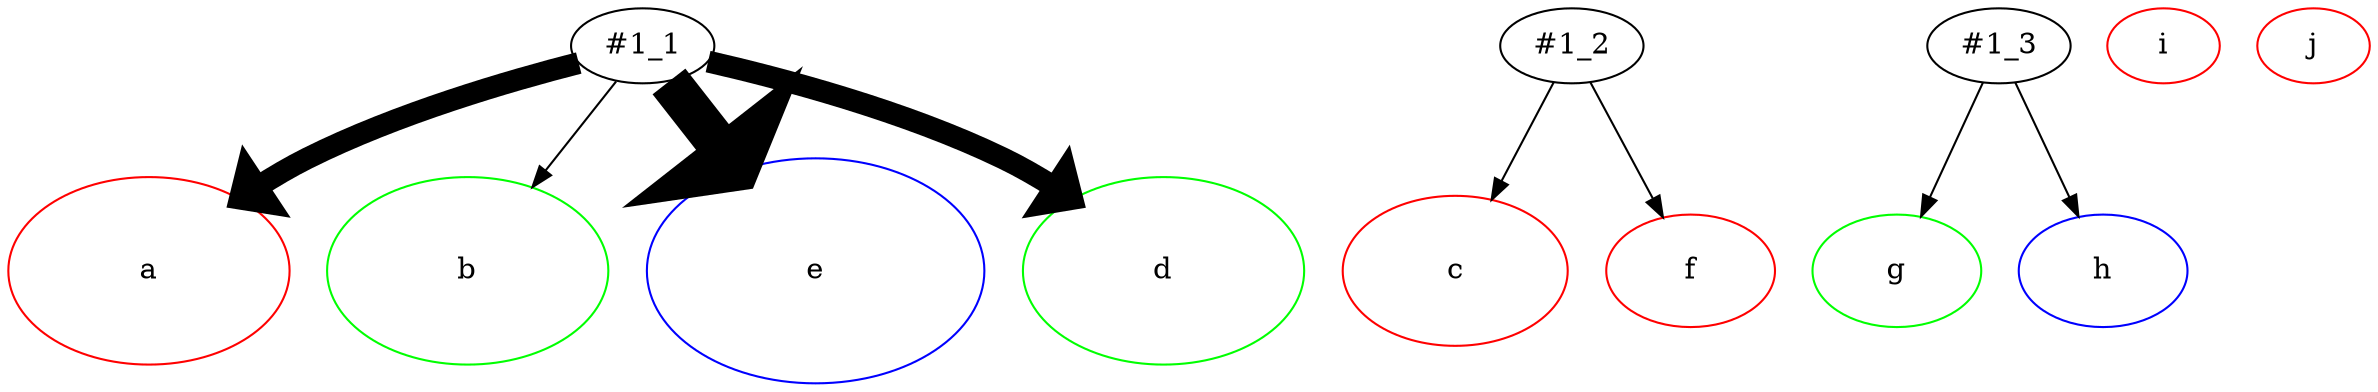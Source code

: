digraph G {
  edge []
n_2 [label="#1_1" style="setlinewidth(1)" ]
n_3 [label="#1_2" style="setlinewidth(1)" ]
n_4 [label="#1_3" style="setlinewidth(1)" ]
n_5 [label="a" height=1.25 width=1.875 color="#FF0000" style="setlinewidth(1)" ]
n_6 [label="b" height=1.25 width=1.875 color="#00FF00" style="setlinewidth(1)" ]
n_7 [label="c" height=1.0 width=1.5 color="#FF0000" style="setlinewidth(1)" ]
n_13 [label="i" height=0.5 width=0.75 color="#FF0000" style="setlinewidth(1)" ]
n_9 [label="e" height=1.5 width=2.25 color="#0000FF" style="setlinewidth(1)" ]
n_10 [label="f" height=0.75 width=1.125 color="#FF0000" style="setlinewidth(1)" ]
n_11 [label="g" height=0.75 width=1.125 color="#00FF00" style="setlinewidth(1)" ]
n_12 [label="h" height=0.75 width=1.125 color="#0000FF" style="setlinewidth(1)" ]
n_8 [label="d" height=1.25 width=1.875 color="#00FF00" style="setlinewidth(1)" ]
n_14 [label="j" height=0.5 width=0.75 color="#FF0000" style="setlinewidth(1)" ]
n_2 -> n_5 [style="setlinewidth(10.5)" ]
n_2 -> n_6 [style="setlinewidth(1)" ]
n_3 -> n_7 [style="setlinewidth(1)" ]
n_2 -> n_8 [style="setlinewidth(10.5)" ]
n_2 -> n_9 [style="setlinewidth(20)" ]
n_3 -> n_10 [style="setlinewidth(1)" ]
n_4 -> n_11 [style="setlinewidth(1)" ]
n_4 -> n_12 [style="setlinewidth(1)" ]
}
